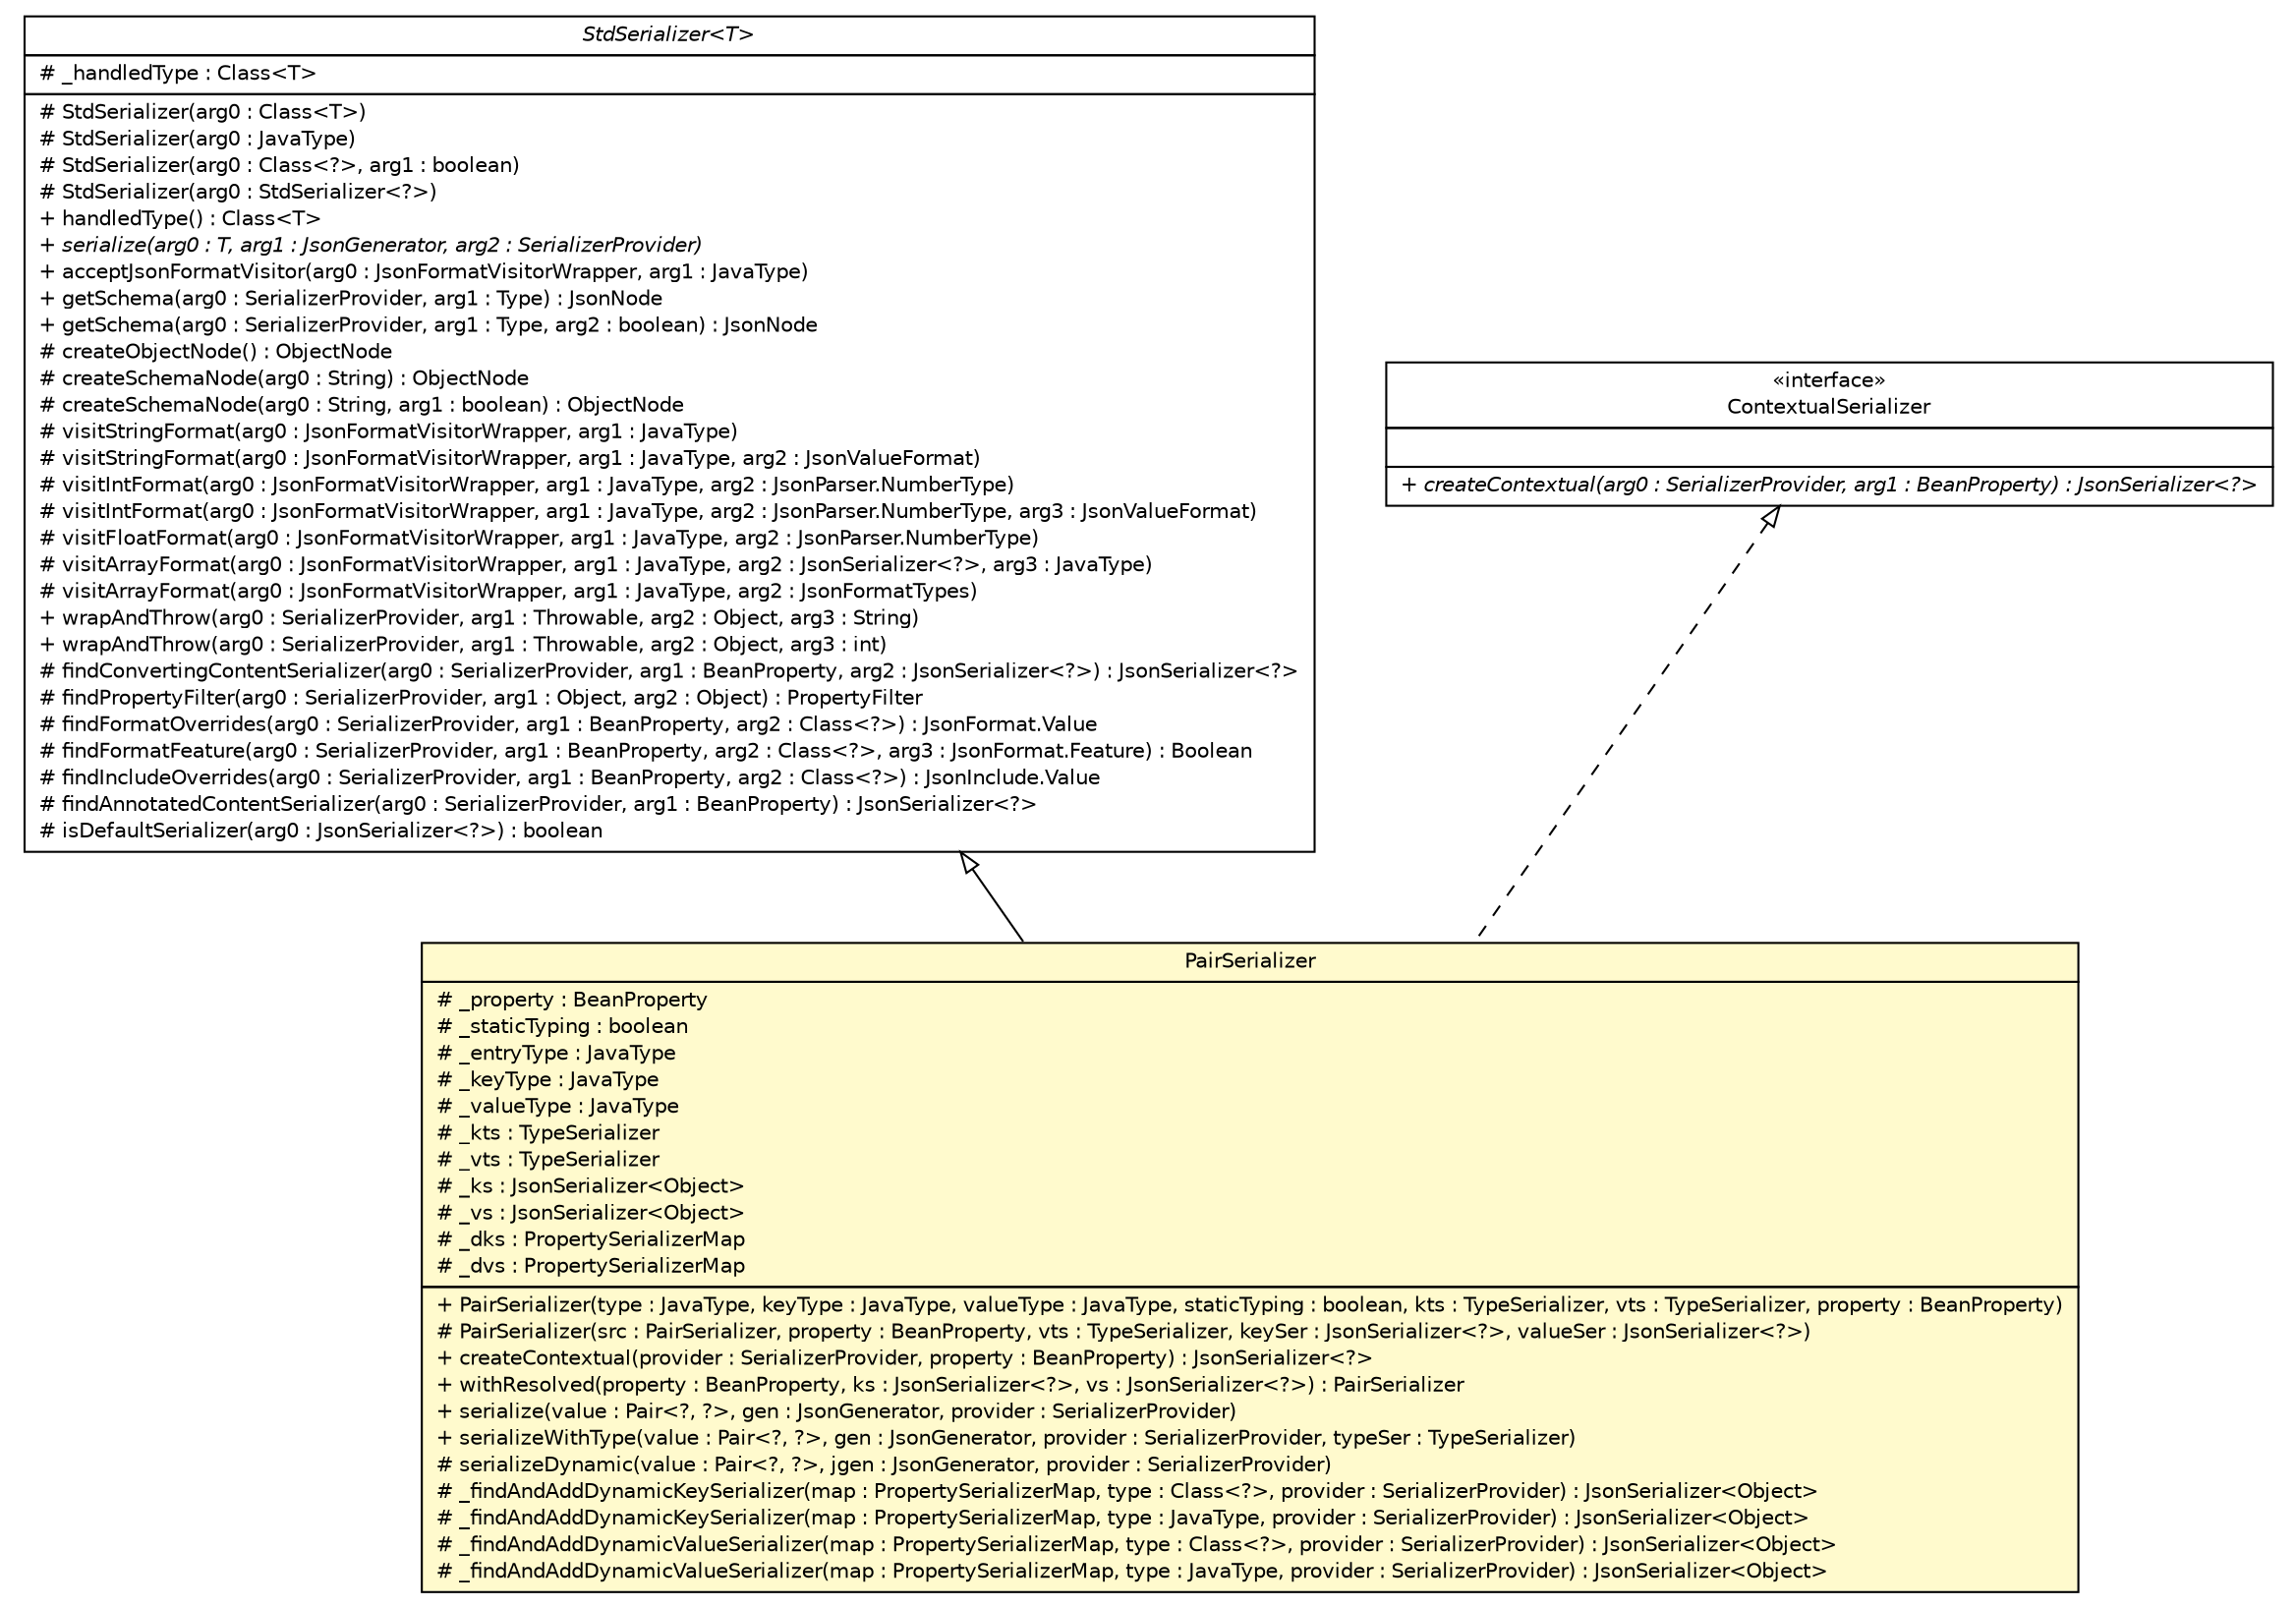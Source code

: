 #!/usr/local/bin/dot
#
# Class diagram 
# Generated by UMLGraph version R5_6-24-gf6e263 (http://www.umlgraph.org/)
#

digraph G {
	edge [fontname="Helvetica",fontsize=10,labelfontname="Helvetica",labelfontsize=10];
	node [fontname="Helvetica",fontsize=10,shape=plaintext];
	nodesep=0.25;
	ranksep=0.5;
	// top.infra.jackson2.ser.PairSerializer
	c2536 [label=<<table title="top.infra.jackson2.ser.PairSerializer" border="0" cellborder="1" cellspacing="0" cellpadding="2" port="p" bgcolor="lemonChiffon" href="./PairSerializer.html">
		<tr><td><table border="0" cellspacing="0" cellpadding="1">
<tr><td align="center" balign="center"> PairSerializer </td></tr>
		</table></td></tr>
		<tr><td><table border="0" cellspacing="0" cellpadding="1">
<tr><td align="left" balign="left"> # _property : BeanProperty </td></tr>
<tr><td align="left" balign="left"> # _staticTyping : boolean </td></tr>
<tr><td align="left" balign="left"> # _entryType : JavaType </td></tr>
<tr><td align="left" balign="left"> # _keyType : JavaType </td></tr>
<tr><td align="left" balign="left"> # _valueType : JavaType </td></tr>
<tr><td align="left" balign="left"> # _kts : TypeSerializer </td></tr>
<tr><td align="left" balign="left"> # _vts : TypeSerializer </td></tr>
<tr><td align="left" balign="left"> # _ks : JsonSerializer&lt;Object&gt; </td></tr>
<tr><td align="left" balign="left"> # _vs : JsonSerializer&lt;Object&gt; </td></tr>
<tr><td align="left" balign="left"> # _dks : PropertySerializerMap </td></tr>
<tr><td align="left" balign="left"> # _dvs : PropertySerializerMap </td></tr>
		</table></td></tr>
		<tr><td><table border="0" cellspacing="0" cellpadding="1">
<tr><td align="left" balign="left"> + PairSerializer(type : JavaType, keyType : JavaType, valueType : JavaType, staticTyping : boolean, kts : TypeSerializer, vts : TypeSerializer, property : BeanProperty) </td></tr>
<tr><td align="left" balign="left"> # PairSerializer(src : PairSerializer, property : BeanProperty, vts : TypeSerializer, keySer : JsonSerializer&lt;?&gt;, valueSer : JsonSerializer&lt;?&gt;) </td></tr>
<tr><td align="left" balign="left"> + createContextual(provider : SerializerProvider, property : BeanProperty) : JsonSerializer&lt;?&gt; </td></tr>
<tr><td align="left" balign="left"> + withResolved(property : BeanProperty, ks : JsonSerializer&lt;?&gt;, vs : JsonSerializer&lt;?&gt;) : PairSerializer </td></tr>
<tr><td align="left" balign="left"> + serialize(value : Pair&lt;?, ?&gt;, gen : JsonGenerator, provider : SerializerProvider) </td></tr>
<tr><td align="left" balign="left"> + serializeWithType(value : Pair&lt;?, ?&gt;, gen : JsonGenerator, provider : SerializerProvider, typeSer : TypeSerializer) </td></tr>
<tr><td align="left" balign="left"> # serializeDynamic(value : Pair&lt;?, ?&gt;, jgen : JsonGenerator, provider : SerializerProvider) </td></tr>
<tr><td align="left" balign="left"> # _findAndAddDynamicKeySerializer(map : PropertySerializerMap, type : Class&lt;?&gt;, provider : SerializerProvider) : JsonSerializer&lt;Object&gt; </td></tr>
<tr><td align="left" balign="left"> # _findAndAddDynamicKeySerializer(map : PropertySerializerMap, type : JavaType, provider : SerializerProvider) : JsonSerializer&lt;Object&gt; </td></tr>
<tr><td align="left" balign="left"> # _findAndAddDynamicValueSerializer(map : PropertySerializerMap, type : Class&lt;?&gt;, provider : SerializerProvider) : JsonSerializer&lt;Object&gt; </td></tr>
<tr><td align="left" balign="left"> # _findAndAddDynamicValueSerializer(map : PropertySerializerMap, type : JavaType, provider : SerializerProvider) : JsonSerializer&lt;Object&gt; </td></tr>
		</table></td></tr>
		</table>>, URL="./PairSerializer.html", fontname="Helvetica", fontcolor="black", fontsize=10.0];
	//top.infra.jackson2.ser.PairSerializer extends com.fasterxml.jackson.databind.ser.std.StdSerializer<org.apache.commons.lang3.tuple.Pair<?, ?>>
	c2541:p -> c2536:p [dir=back,arrowtail=empty];
	//top.infra.jackson2.ser.PairSerializer implements com.fasterxml.jackson.databind.ser.ContextualSerializer
	c2542:p -> c2536:p [dir=back,arrowtail=empty,style=dashed];
	// com.fasterxml.jackson.databind.ser.ContextualSerializer
	c2542 [label=<<table title="com.fasterxml.jackson.databind.ser.ContextualSerializer" border="0" cellborder="1" cellspacing="0" cellpadding="2" port="p" href="http://java.sun.com/j2se/1.4.2/docs/api/com/fasterxml/jackson/databind/ser/ContextualSerializer.html">
		<tr><td><table border="0" cellspacing="0" cellpadding="1">
<tr><td align="center" balign="center"> &#171;interface&#187; </td></tr>
<tr><td align="center" balign="center"> ContextualSerializer </td></tr>
		</table></td></tr>
		<tr><td><table border="0" cellspacing="0" cellpadding="1">
<tr><td align="left" balign="left">  </td></tr>
		</table></td></tr>
		<tr><td><table border="0" cellspacing="0" cellpadding="1">
<tr><td align="left" balign="left"><font face="Helvetica-Oblique" point-size="10.0"> + createContextual(arg0 : SerializerProvider, arg1 : BeanProperty) : JsonSerializer&lt;?&gt; </font></td></tr>
		</table></td></tr>
		</table>>, URL="http://java.sun.com/j2se/1.4.2/docs/api/com/fasterxml/jackson/databind/ser/ContextualSerializer.html", fontname="Helvetica", fontcolor="black", fontsize=10.0];
	// com.fasterxml.jackson.databind.ser.std.StdSerializer<T>
	c2541 [label=<<table title="com.fasterxml.jackson.databind.ser.std.StdSerializer" border="0" cellborder="1" cellspacing="0" cellpadding="2" port="p" href="http://java.sun.com/j2se/1.4.2/docs/api/com/fasterxml/jackson/databind/ser/std/StdSerializer.html">
		<tr><td><table border="0" cellspacing="0" cellpadding="1">
<tr><td align="center" balign="center"><font face="Helvetica-Oblique"> StdSerializer&lt;T&gt; </font></td></tr>
		</table></td></tr>
		<tr><td><table border="0" cellspacing="0" cellpadding="1">
<tr><td align="left" balign="left"> # _handledType : Class&lt;T&gt; </td></tr>
		</table></td></tr>
		<tr><td><table border="0" cellspacing="0" cellpadding="1">
<tr><td align="left" balign="left"> # StdSerializer(arg0 : Class&lt;T&gt;) </td></tr>
<tr><td align="left" balign="left"> # StdSerializer(arg0 : JavaType) </td></tr>
<tr><td align="left" balign="left"> # StdSerializer(arg0 : Class&lt;?&gt;, arg1 : boolean) </td></tr>
<tr><td align="left" balign="left"> # StdSerializer(arg0 : StdSerializer&lt;?&gt;) </td></tr>
<tr><td align="left" balign="left"> + handledType() : Class&lt;T&gt; </td></tr>
<tr><td align="left" balign="left"><font face="Helvetica-Oblique" point-size="10.0"> + serialize(arg0 : T, arg1 : JsonGenerator, arg2 : SerializerProvider) </font></td></tr>
<tr><td align="left" balign="left"> + acceptJsonFormatVisitor(arg0 : JsonFormatVisitorWrapper, arg1 : JavaType) </td></tr>
<tr><td align="left" balign="left"> + getSchema(arg0 : SerializerProvider, arg1 : Type) : JsonNode </td></tr>
<tr><td align="left" balign="left"> + getSchema(arg0 : SerializerProvider, arg1 : Type, arg2 : boolean) : JsonNode </td></tr>
<tr><td align="left" balign="left"> # createObjectNode() : ObjectNode </td></tr>
<tr><td align="left" balign="left"> # createSchemaNode(arg0 : String) : ObjectNode </td></tr>
<tr><td align="left" balign="left"> # createSchemaNode(arg0 : String, arg1 : boolean) : ObjectNode </td></tr>
<tr><td align="left" balign="left"> # visitStringFormat(arg0 : JsonFormatVisitorWrapper, arg1 : JavaType) </td></tr>
<tr><td align="left" balign="left"> # visitStringFormat(arg0 : JsonFormatVisitorWrapper, arg1 : JavaType, arg2 : JsonValueFormat) </td></tr>
<tr><td align="left" balign="left"> # visitIntFormat(arg0 : JsonFormatVisitorWrapper, arg1 : JavaType, arg2 : JsonParser.NumberType) </td></tr>
<tr><td align="left" balign="left"> # visitIntFormat(arg0 : JsonFormatVisitorWrapper, arg1 : JavaType, arg2 : JsonParser.NumberType, arg3 : JsonValueFormat) </td></tr>
<tr><td align="left" balign="left"> # visitFloatFormat(arg0 : JsonFormatVisitorWrapper, arg1 : JavaType, arg2 : JsonParser.NumberType) </td></tr>
<tr><td align="left" balign="left"> # visitArrayFormat(arg0 : JsonFormatVisitorWrapper, arg1 : JavaType, arg2 : JsonSerializer&lt;?&gt;, arg3 : JavaType) </td></tr>
<tr><td align="left" balign="left"> # visitArrayFormat(arg0 : JsonFormatVisitorWrapper, arg1 : JavaType, arg2 : JsonFormatTypes) </td></tr>
<tr><td align="left" balign="left"> + wrapAndThrow(arg0 : SerializerProvider, arg1 : Throwable, arg2 : Object, arg3 : String) </td></tr>
<tr><td align="left" balign="left"> + wrapAndThrow(arg0 : SerializerProvider, arg1 : Throwable, arg2 : Object, arg3 : int) </td></tr>
<tr><td align="left" balign="left"> # findConvertingContentSerializer(arg0 : SerializerProvider, arg1 : BeanProperty, arg2 : JsonSerializer&lt;?&gt;) : JsonSerializer&lt;?&gt; </td></tr>
<tr><td align="left" balign="left"> # findPropertyFilter(arg0 : SerializerProvider, arg1 : Object, arg2 : Object) : PropertyFilter </td></tr>
<tr><td align="left" balign="left"> # findFormatOverrides(arg0 : SerializerProvider, arg1 : BeanProperty, arg2 : Class&lt;?&gt;) : JsonFormat.Value </td></tr>
<tr><td align="left" balign="left"> # findFormatFeature(arg0 : SerializerProvider, arg1 : BeanProperty, arg2 : Class&lt;?&gt;, arg3 : JsonFormat.Feature) : Boolean </td></tr>
<tr><td align="left" balign="left"> # findIncludeOverrides(arg0 : SerializerProvider, arg1 : BeanProperty, arg2 : Class&lt;?&gt;) : JsonInclude.Value </td></tr>
<tr><td align="left" balign="left"> # findAnnotatedContentSerializer(arg0 : SerializerProvider, arg1 : BeanProperty) : JsonSerializer&lt;?&gt; </td></tr>
<tr><td align="left" balign="left"> # isDefaultSerializer(arg0 : JsonSerializer&lt;?&gt;) : boolean </td></tr>
		</table></td></tr>
		</table>>, URL="http://java.sun.com/j2se/1.4.2/docs/api/com/fasterxml/jackson/databind/ser/std/StdSerializer.html", fontname="Helvetica", fontcolor="black", fontsize=10.0];
}

